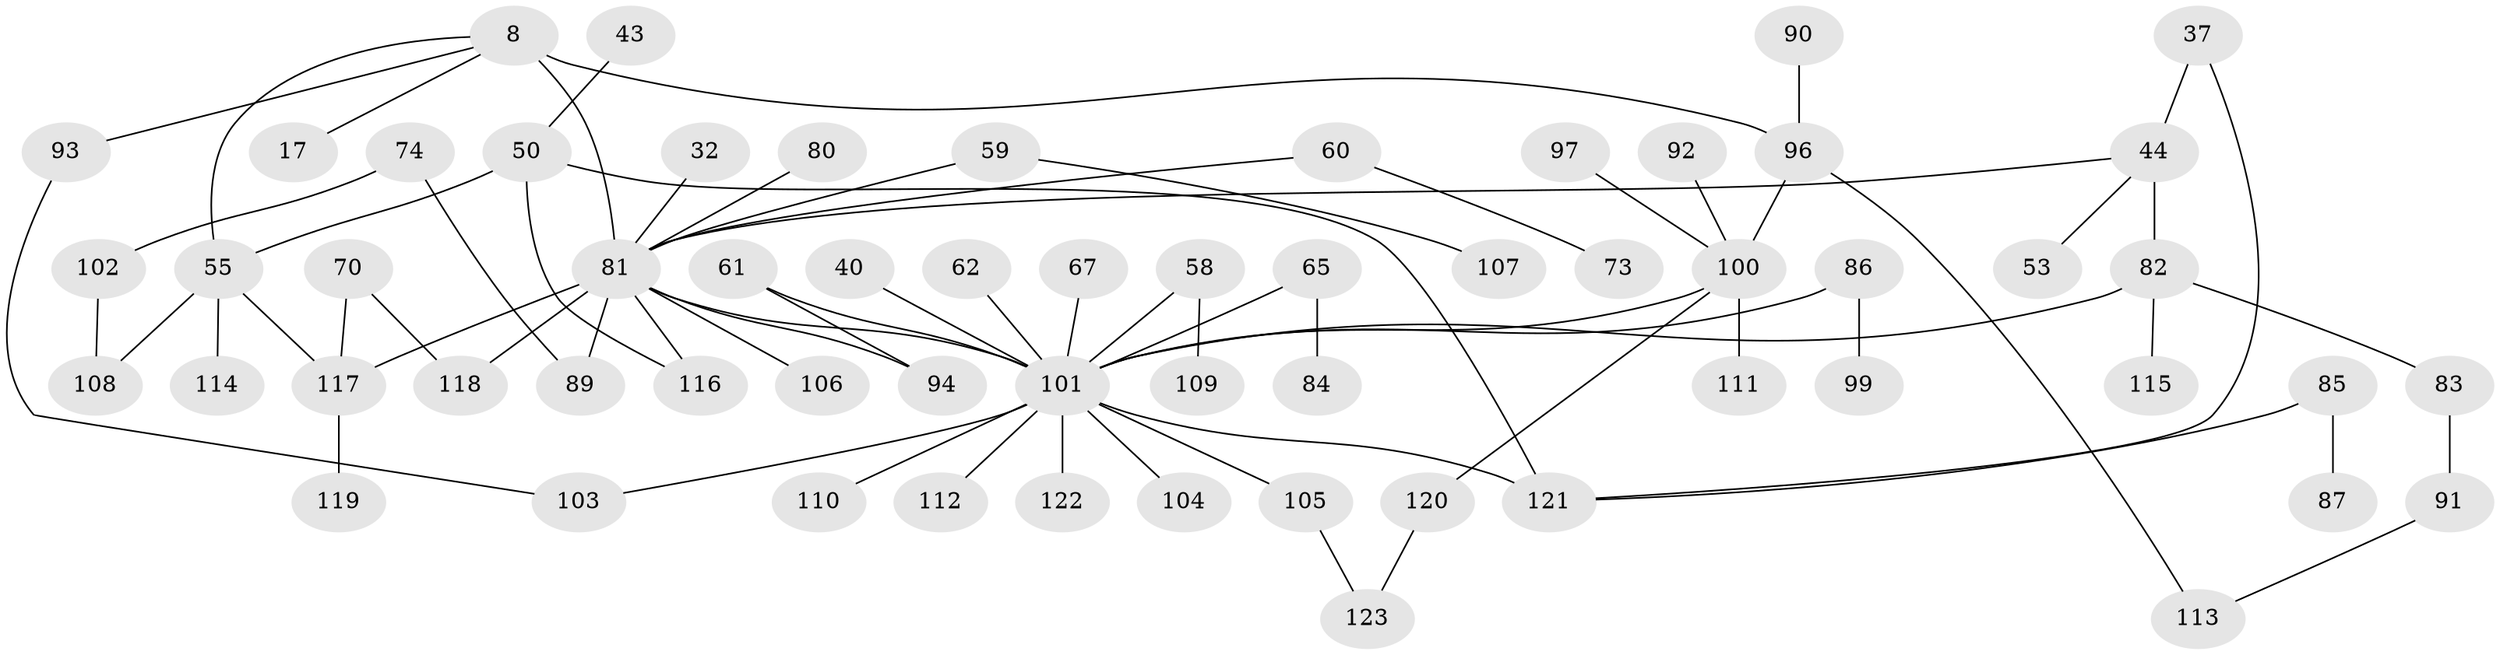// original degree distribution, {5: 0.04878048780487805, 7: 0.024390243902439025, 4: 0.056910569105691054, 3: 0.21138211382113822, 6: 0.008130081300813009, 2: 0.34959349593495936, 1: 0.3008130081300813}
// Generated by graph-tools (version 1.1) at 2025/41/03/09/25 04:41:15]
// undirected, 61 vertices, 72 edges
graph export_dot {
graph [start="1"]
  node [color=gray90,style=filled];
  8;
  17;
  32;
  37;
  40;
  43;
  44 [super="+28"];
  50 [super="+26"];
  53;
  55 [super="+14+16"];
  58;
  59;
  60;
  61 [super="+48"];
  62;
  65;
  67;
  70;
  73;
  74;
  80;
  81 [super="+23+79+72"];
  82 [super="+63+68"];
  83;
  84;
  85 [super="+78"];
  86;
  87;
  89 [super="+13"];
  90;
  91;
  92;
  93;
  94 [super="+49"];
  96 [super="+12"];
  97;
  99;
  100 [super="+52+36+71+76+88"];
  101 [super="+35+75+38+64"];
  102;
  103;
  104;
  105;
  106;
  107;
  108;
  109;
  110;
  111;
  112;
  113;
  114;
  115;
  116 [super="+98"];
  117 [super="+45+47+54"];
  118;
  119;
  120 [super="+95"];
  121 [super="+77+56"];
  122;
  123;
  8 -- 17;
  8 -- 93;
  8 -- 96 [weight=2];
  8 -- 55;
  8 -- 81 [weight=2];
  32 -- 81;
  37 -- 44;
  37 -- 121;
  40 -- 101;
  43 -- 50;
  44 -- 53;
  44 -- 81;
  44 -- 82 [weight=2];
  50 -- 55 [weight=2];
  50 -- 121;
  50 -- 116;
  55 -- 114;
  55 -- 108;
  55 -- 117;
  58 -- 109;
  58 -- 101;
  59 -- 107;
  59 -- 81;
  60 -- 73;
  60 -- 81;
  61 -- 94;
  61 -- 101;
  62 -- 101;
  65 -- 84;
  65 -- 101;
  67 -- 101;
  70 -- 118;
  70 -- 117;
  74 -- 102;
  74 -- 89;
  80 -- 81;
  81 -- 101 [weight=5];
  81 -- 106;
  81 -- 118;
  81 -- 89;
  81 -- 116;
  81 -- 94;
  81 -- 117;
  82 -- 115;
  82 -- 83;
  82 -- 101;
  83 -- 91;
  85 -- 121;
  85 -- 87;
  86 -- 99;
  86 -- 101;
  90 -- 96;
  91 -- 113;
  92 -- 100;
  93 -- 103;
  96 -- 113;
  96 -- 100;
  97 -- 100;
  100 -- 111;
  100 -- 120;
  100 -- 101;
  101 -- 112;
  101 -- 104;
  101 -- 122;
  101 -- 110;
  101 -- 103;
  101 -- 105;
  101 -- 121 [weight=2];
  102 -- 108;
  105 -- 123;
  117 -- 119;
  120 -- 123;
}
